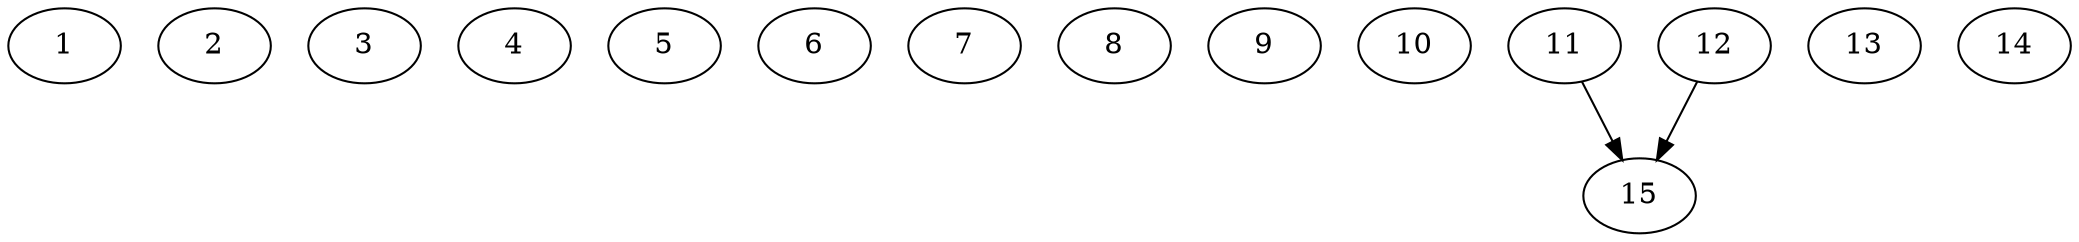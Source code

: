 // DAG automatically generated by daggen at Thu Oct  3 13:59:26 2019
// ./daggen --dot -n 15 --ccr 0.5 --fat 0.9 --regular 0.7 --density 0.6 --mindata 5242880 --maxdata 52428800 
digraph G {
  1 [size="84586496", alpha="0.14", expect_size="42293248"] 
  2 [size="48998400", alpha="0.08", expect_size="24499200"] 
  3 [size="66598912", alpha="0.11", expect_size="33299456"] 
  4 [size="50044928", alpha="0.19", expect_size="25022464"] 
  5 [size="65658880", alpha="0.09", expect_size="32829440"] 
  6 [size="40386560", alpha="0.05", expect_size="20193280"] 
  7 [size="23248896", alpha="0.18", expect_size="11624448"] 
  8 [size="71364608", alpha="0.02", expect_size="35682304"] 
  9 [size="92051456", alpha="0.13", expect_size="46025728"] 
  10 [size="42219520", alpha="0.12", expect_size="21109760"] 
  11 [size="57276416", alpha="0.06", expect_size="28638208"] 
  11 -> 15 [size ="28638208"]
  12 [size="27848704", alpha="0.15", expect_size="13924352"] 
  12 -> 15 [size ="13924352"]
  13 [size="64225280", alpha="0.19", expect_size="32112640"] 
  14 [size="20369408", alpha="0.19", expect_size="10184704"] 
  15 [size="14270464", alpha="0.16", expect_size="7135232"] 
}
